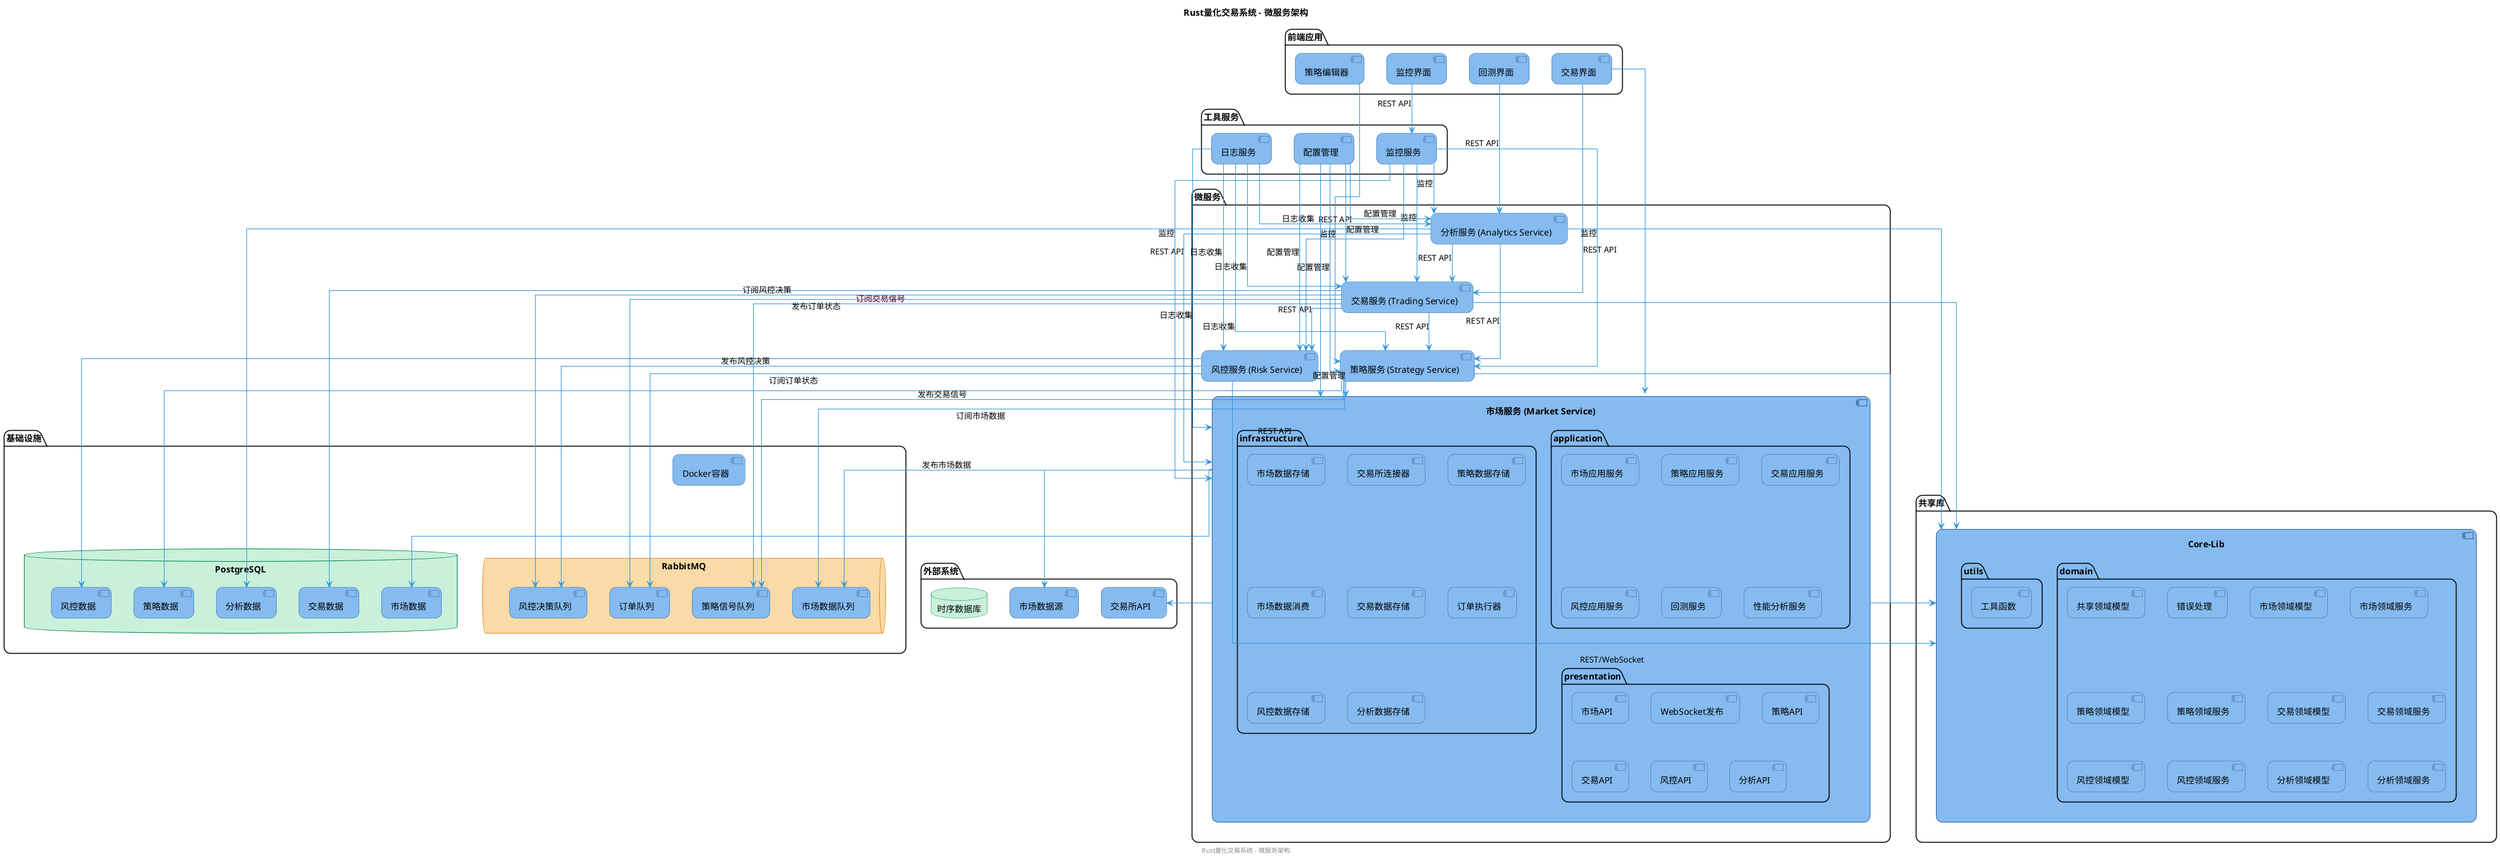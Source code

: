 @startuml "Rust量化交易系统微服务架构"

' 删除外部依赖，改用内置样式
!define COMPONENT_FONT_COLOR #000000
!define COMPONENT_BG_COLOR #85BBF0
!define DATABASE_BG_COLOR #C8F0DA
!define QUEUE_BG_COLOR #FADAA7

' 自定义样式
skinparam backgroundColor #FFFFFF
skinparam linetype ortho
skinparam roundcorner 20
skinparam ArrowColor #3498DB
skinparam componentStyle uml2

' 自定义组件样式
skinparam component {
  BackgroundColor COMPONENT_BG_COLOR
  BorderColor #2E6295
  FontColor COMPONENT_FONT_COLOR
}

' 自定义数据库样式
skinparam database {
  BackgroundColor DATABASE_BG_COLOR
  BorderColor #038048
}

' 自定义队列样式
skinparam queue {
  BackgroundColor QUEUE_BG_COLOR
  BorderColor #E78A25
}

title Rust量化交易系统 - 微服务架构

' 外部系统
package "外部系统" {
  [交易所API] as ExchangeAPI
  [市场数据源] as MarketDataSource
  database "时序数据库" as TimeseriesDB
}

' 基础设施
package "基础设施" {
  database "PostgreSQL" as PostgreSQL {
    [市场数据] as MarketData
    [交易数据] as TradingData
    [策略数据] as StrategyData
    [风控数据] as RiskData
    [分析数据] as AnalyticsData
  }
  
  queue "RabbitMQ" as RabbitMQ {
    [市场数据队列] as MarketQueue
    [策略信号队列] as SignalQueue
    [订单队列] as OrderQueue
    [风控决策队列] as RiskQueue
  }
  
  [Docker容器] as Docker
}

' 共享库
package "共享库" {
  component "Core-Lib" as CoreLib {
    package "domain" {
      [共享领域模型] as SharedDomain
      [错误处理] as ErrorHandling
    }
    package "utils" {
      [工具函数] as Utils
    }
  }
}

' 微服务
package "微服务" {
  ' 市场服务
  component "市场服务 (Market Service)" as MarketService {
    package "domain" {
      [市场领域模型] as MarketDomain
      [市场领域服务] as MarketDomainService
    }
    package "application" {
      [市场应用服务] as MarketApp
    }
    package "infrastructure" {
      [市场数据存储] as MarketRepo
      [交易所连接器] as ExchangeConnector
    }
    package "presentation" {
      [市场API] as MarketAPI
      [WebSocket发布] as WebSocket
    }
  }
  
  ' 策略服务
  component "策略服务 (Strategy Service)" as StrategyService {
    package "domain" {
      [策略领域模型] as StrategyDomain
      [策略领域服务] as StrategyDomainService
    }
    package "application" {
      [策略应用服务] as StrategyApp
    }
    package "infrastructure" {
      [策略数据存储] as StrategyRepo
      [市场数据消费] as MarketConsumer
    }
    package "presentation" {
      [策略API] as StrategyAPI
    }
  }
  
  ' 交易服务
  component "交易服务 (Trading Service)" as TradingService {
    package "domain" {
      [交易领域模型] as TradingDomain
      [交易领域服务] as TradingDomainService
    }
    package "application" {
      [交易应用服务] as TradingApp
    }
    package "infrastructure" {
      [交易数据存储] as TradingRepo
      [订单执行器] as OrderExecutor
    }
    package "presentation" {
      [交易API] as TradingAPI
    }
  }
  
  ' 风控服务
  component "风控服务 (Risk Service)" as RiskService {
    package "domain" {
      [风控领域模型] as RiskDomain
      [风控领域服务] as RiskDomainService
    }
    package "application" {
      [风控应用服务] as RiskApp
    }
    package "infrastructure" {
      [风控数据存储] as RiskRepo
    }
    package "presentation" {
      [风控API] as RiskAPI
    }
  }
  
  ' 分析服务
  component "分析服务 (Analytics Service)" as AnalyticsService {
    package "domain" {
      [分析领域模型] as AnalyticsDomain
      [分析领域服务] as AnalyticsDomainService
    }
    package "application" {
      [回测服务] as BacktestService
      [性能分析服务] as PerformanceService
    }
    package "infrastructure" {
      [分析数据存储] as AnalyticsRepo
    }
    package "presentation" {
      [分析API] as AnalyticsAPI
    }
  }
}

' 工具服务
package "工具服务" {
  [监控服务] as MonitoringService
  [日志服务] as LoggingService
  [配置管理] as ConfigService
}

' 前端应用
package "前端应用" {
  [交易界面] as TradingUI
  [策略编辑器] as StrategyEditor
  [监控界面] as MonitoringUI
  [回测界面] as BacktestUI
}

' 服务之间的关系
MarketService --> CoreLib
StrategyService --> CoreLib
TradingService --> CoreLib
RiskService --> CoreLib
AnalyticsService --> CoreLib

' 外部数据连接
MarketService --> ExchangeAPI
MarketService --> MarketDataSource

' 数据库连接
MarketService --> MarketData
StrategyService --> StrategyData
TradingService --> TradingData
RiskService --> RiskData
AnalyticsService --> AnalyticsData

' 消息队列连接
MarketService --> MarketQueue : 发布市场数据
StrategyService --> MarketQueue : 订阅市场数据
StrategyService --> SignalQueue : 发布交易信号
TradingService --> SignalQueue : 订阅交易信号
TradingService --> OrderQueue : 发布订单状态
RiskService --> OrderQueue : 订阅订单状态
RiskService --> RiskQueue : 发布风控决策
TradingService --> RiskQueue : 订阅风控决策

' 服务间REST API调用
StrategyService --> MarketService : REST API
TradingService --> StrategyService : REST API
TradingService --> RiskService : REST API
AnalyticsService --> MarketService : REST API
AnalyticsService --> StrategyService : REST API
AnalyticsService --> TradingService : REST API

' 前端与后端连接
TradingUI --> MarketService : REST/WebSocket
TradingUI --> TradingService : REST API
StrategyEditor --> StrategyService : REST API
MonitoringUI --> MonitoringService : REST API
BacktestUI --> AnalyticsService : REST API

' 工具服务连接
MonitoringService --> MarketService : 监控
MonitoringService --> StrategyService : 监控
MonitoringService --> TradingService : 监控
MonitoringService --> RiskService : 监控
MonitoringService --> AnalyticsService : 监控

LoggingService --> MarketService : 日志收集
LoggingService --> StrategyService : 日志收集
LoggingService --> TradingService : 日志收集
LoggingService --> RiskService : 日志收集
LoggingService --> AnalyticsService : 日志收集

ConfigService --> MarketService : 配置管理
ConfigService --> StrategyService : 配置管理
ConfigService --> TradingService : 配置管理
ConfigService --> RiskService : 配置管理
ConfigService --> AnalyticsService : 配置管理

' 基础设施
Docker -[hidden]-> PostgreSQL
Docker -[hidden]-> RabbitMQ

footer Rust量化交易系统 - 微服务架构
@enduml 